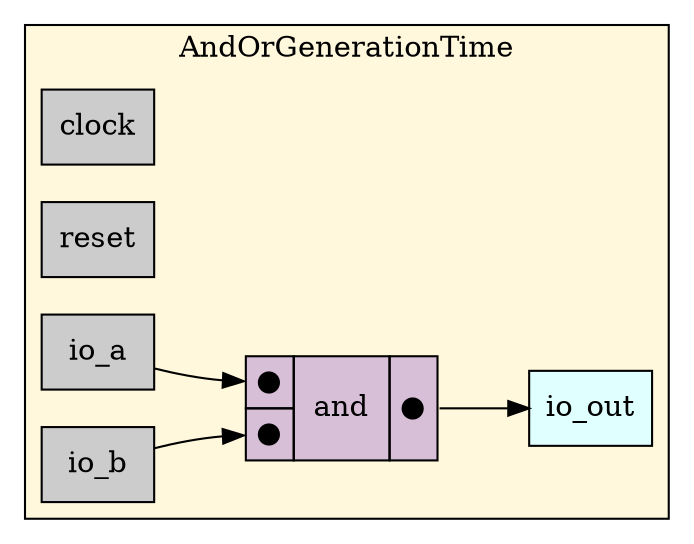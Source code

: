 digraph AndOrGenerationTime {
stylesheet = "styles.css"
rankdir="LR" 

subgraph cluster_AndOrGenerationTime {
  label="AndOrGenerationTime"
  URL=""
  bgcolor="#FFF8DC"
  cluster_AndOrGenerationTime_clock [shape = "rectangle" style="filled" fillcolor="#CCCCCC" label="clock" rank="0"]
     
cluster_AndOrGenerationTime_reset [shape = "rectangle" style="filled" fillcolor="#CCCCCC" label="reset" rank="0"]
     
cluster_AndOrGenerationTime_io_a [shape = "rectangle" style="filled" fillcolor="#CCCCCC" label="io_a" rank="0"]
     
cluster_AndOrGenerationTime_io_b [shape = "rectangle" style="filled" fillcolor="#CCCCCC" label="io_b" rank="0"]
     
cluster_AndOrGenerationTime_io_out [shape = "rectangle" style="filled" fillcolor="#E0FFFF" label="io_out" rank="1000"]
     

op_and_4 [shape = "plaintext" label=<
<TABLE BORDER="0" CELLBORDER="1" CELLSPACING="0" CELLPADDING="4" BGCOLOR="#D8BFD8">
  <TR>
    <TD PORT="in1">&#x25cf;</TD>
    <TD ROWSPAN="2" > and </TD>
    <TD ROWSPAN="2" PORT="out">&#x25cf;</TD>
  </TR>
  <TR>
    <TD PORT="in2">&#x25cf;</TD>
  </TR>
</TABLE>>];
       

  cluster_AndOrGenerationTime_io_b -> op_and_4:in2
  cluster_AndOrGenerationTime_io_a -> op_and_4:in1
  op_and_4:out -> cluster_AndOrGenerationTime_io_out
  
  
}
     
}

